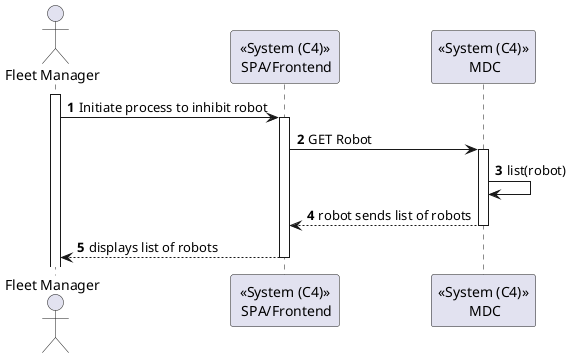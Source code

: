@startuml
autonumber
actor "Fleet Manager" as GC
participant "<<System (C4)>>\n SPA/Frontend" as UI
participant "<<System (C4)>>\n MDC" as MDC

activate GC


GC -> UI : Initiate process to inhibit robot
activate UI

UI -> MDC : GET Robot
activate MDC
MDC -> MDC : list(robot)
MDC --> UI : robot sends list of robots
deactivate MDC
UI --> GC : displays list of robots
deactivate UI



@enduml